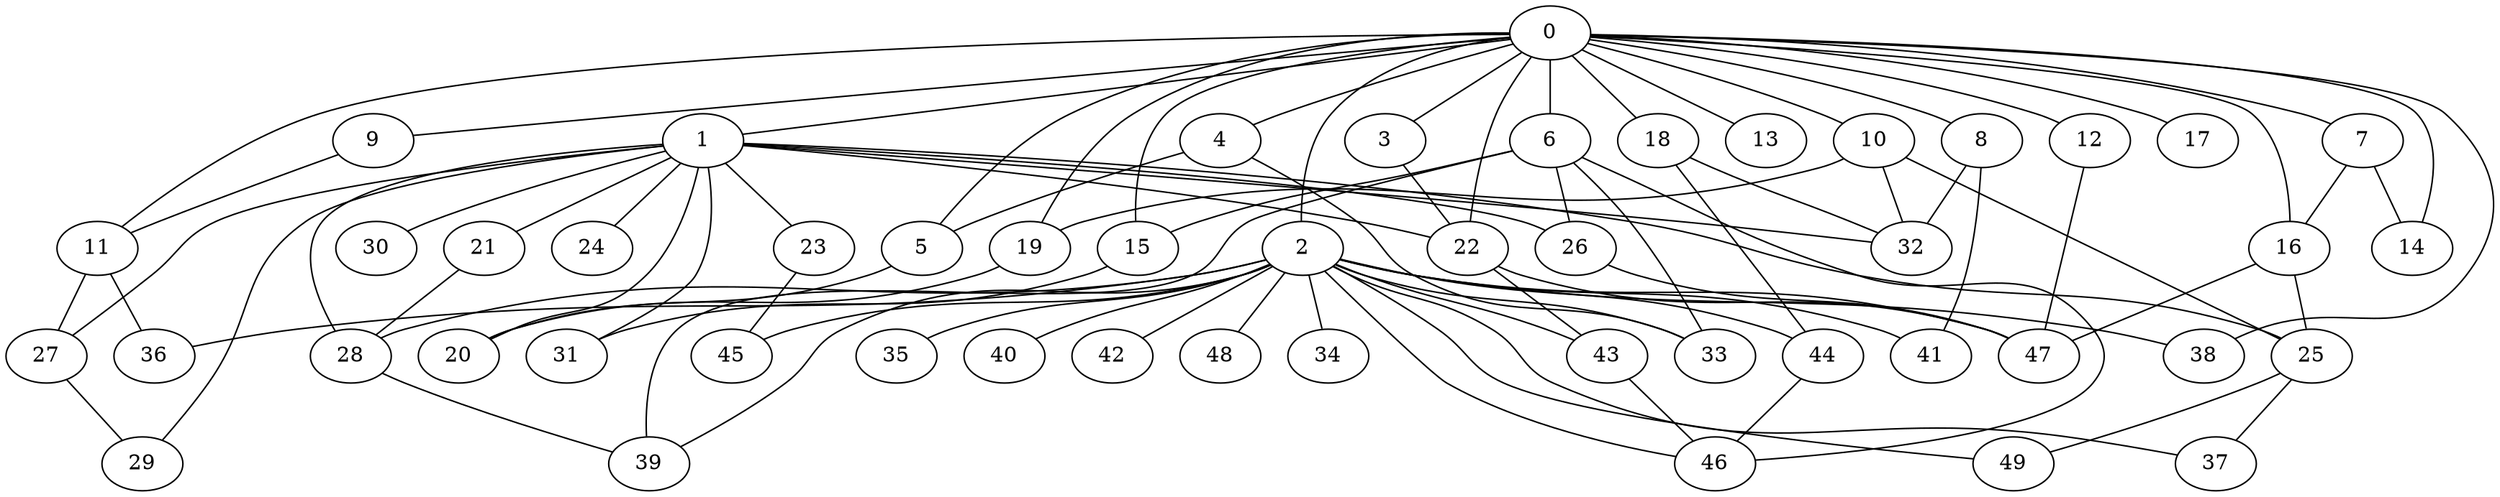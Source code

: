 
graph graphname {
    0 -- 1
0 -- 2
0 -- 3
0 -- 4
0 -- 5
0 -- 6
0 -- 7
0 -- 8
0 -- 9
0 -- 10
0 -- 11
0 -- 12
0 -- 13
0 -- 14
0 -- 15
0 -- 16
0 -- 17
0 -- 18
0 -- 19
0 -- 22
0 -- 38
1 -- 32
1 -- 20
1 -- 21
1 -- 22
1 -- 23
1 -- 24
1 -- 25
1 -- 26
1 -- 27
1 -- 28
1 -- 29
1 -- 30
1 -- 31
2 -- 33
2 -- 34
2 -- 35
2 -- 36
2 -- 37
2 -- 38
2 -- 39
2 -- 40
2 -- 41
2 -- 42
2 -- 43
2 -- 44
2 -- 45
2 -- 46
2 -- 47
2 -- 48
2 -- 49
2 -- 28
3 -- 22
4 -- 33
4 -- 5
5 -- 20
6 -- 39
6 -- 15
6 -- 33
6 -- 26
6 -- 46
7 -- 16
7 -- 14
8 -- 32
8 -- 41
9 -- 11
10 -- 19
10 -- 32
10 -- 25
11 -- 27
11 -- 36
12 -- 47
15 -- 31
16 -- 47
16 -- 25
18 -- 44
18 -- 32
19 -- 20
21 -- 28
22 -- 47
22 -- 43
23 -- 45
25 -- 49
25 -- 37
26 -- 47
27 -- 29
28 -- 39
43 -- 46
44 -- 46

}
